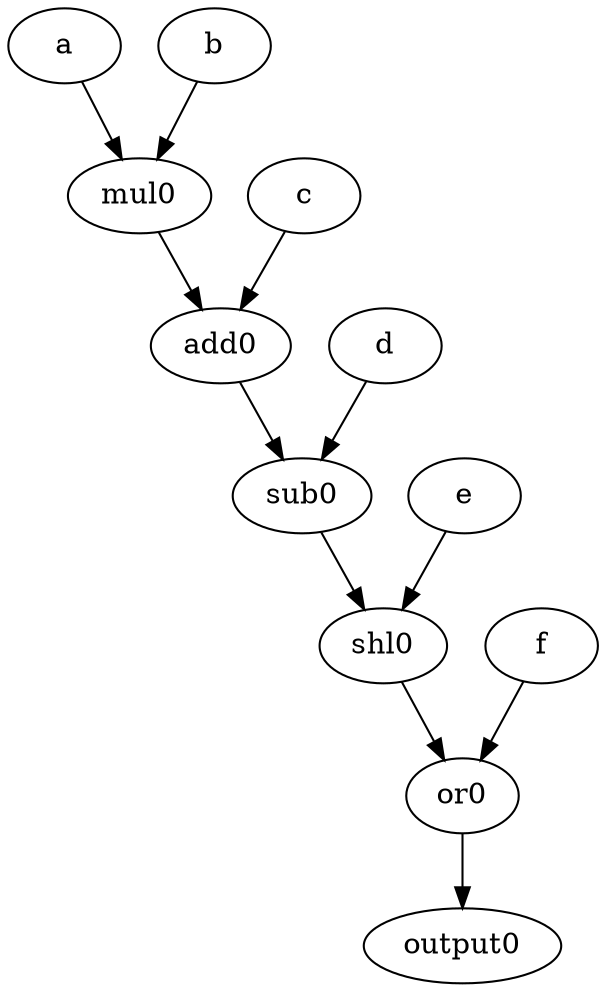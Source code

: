 digraph c {


a[opcode=load];
b[opcode=load];
c[opcode=load];
d[opcode=load];
e[opcode=load];
f[opcode=load];



output0[opcode=store];
add0[opcode=add];
mul0[opcode=mul];
shl0[opcode=shl];
sub0[opcode=sub];
or0[opcode=or];



a->mul0[operand=0];
b->mul0[operand=1];

mul0->add0[operand=0];
c->add0[operand=1];

add0->sub0[operand=0];
d->sub0[operand=1];

sub0->shl0[operand=0];
e->shl0[operand=1];

shl0->or0[operand=0];
f->or0[operand=1];


or0->output0[operand=0];




}
